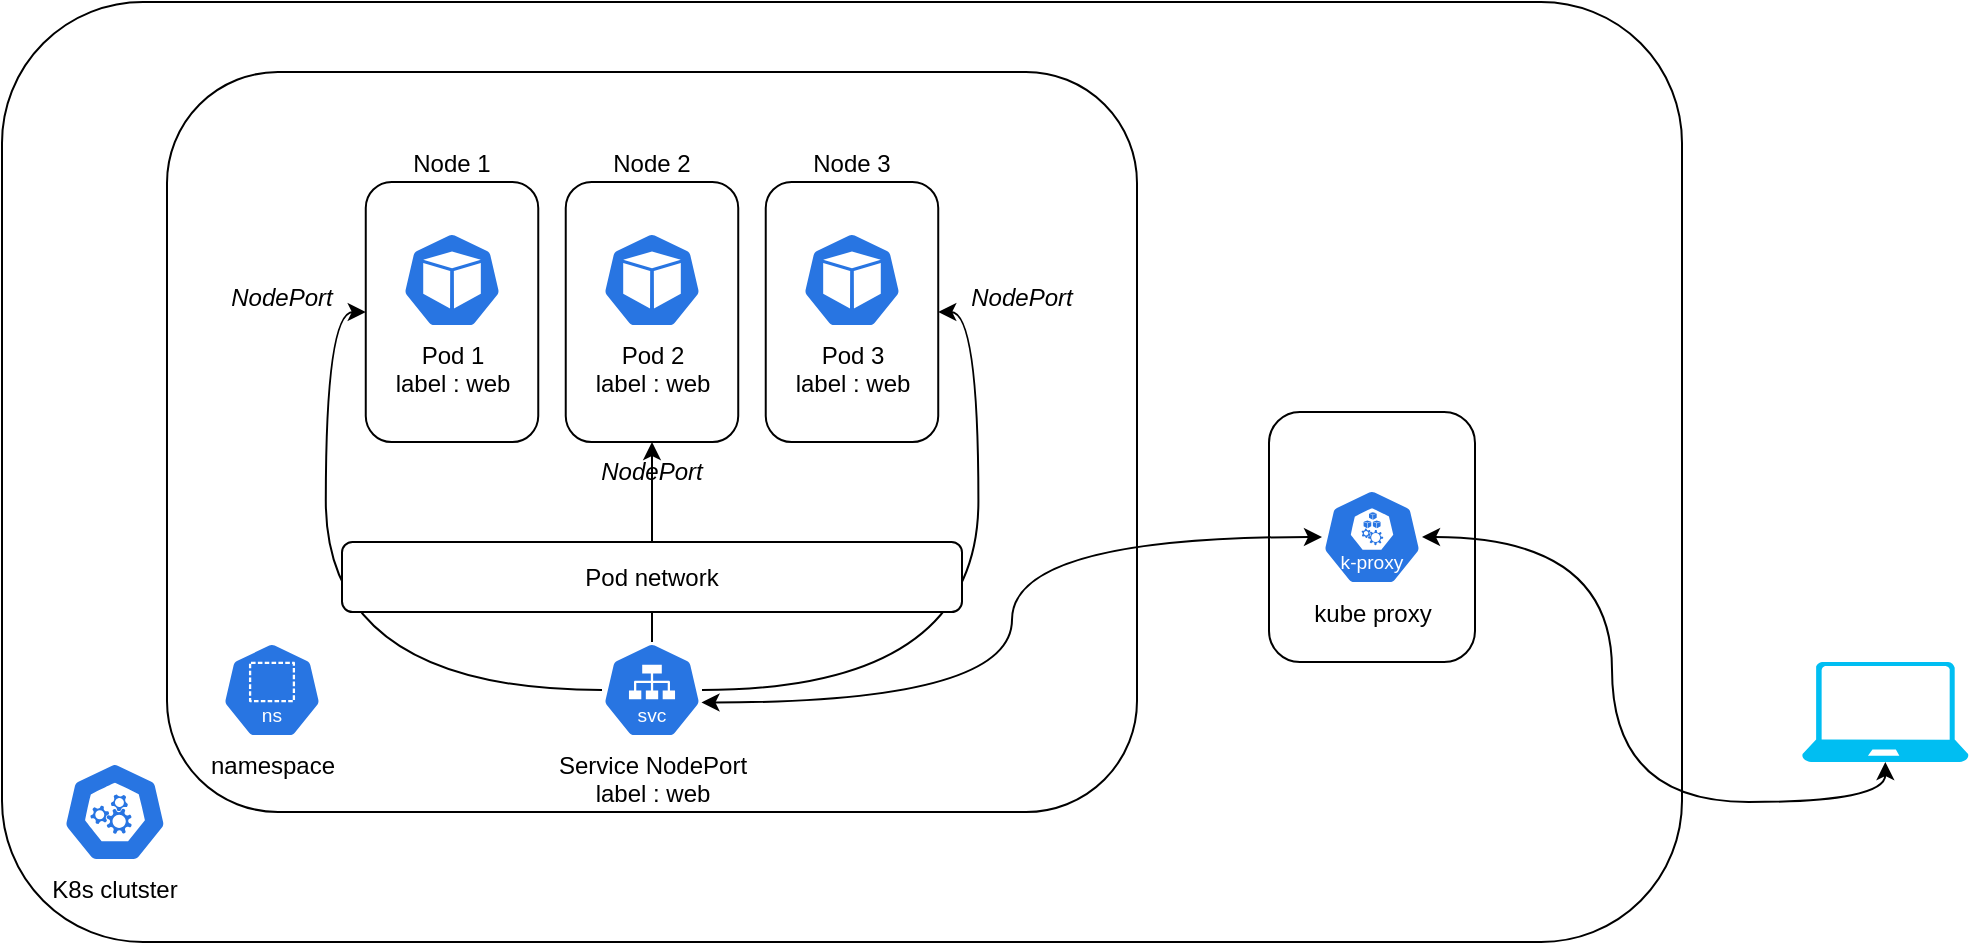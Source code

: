 <mxfile version="24.7.17">
  <diagram name="Page-1" id="6IyTYUzncKEAiaKfEHQ4">
    <mxGraphModel dx="1207" dy="726" grid="1" gridSize="10" guides="1" tooltips="1" connect="1" arrows="1" fold="1" page="1" pageScale="1" pageWidth="827" pageHeight="1169" math="0" shadow="0">
      <root>
        <mxCell id="0" />
        <mxCell id="1" parent="0" />
        <mxCell id="hNU-DkRJmX0IVGSSHYW9-12" value="" style="rounded=1;whiteSpace=wrap;html=1;" parent="1" vertex="1">
          <mxGeometry x="287.5" y="160" width="95" height="156" as="geometry" />
        </mxCell>
        <mxCell id="hNU-DkRJmX0IVGSSHYW9-1" value="" style="rounded=1;whiteSpace=wrap;html=1;" parent="1" vertex="1">
          <mxGeometry x="110" y="90" width="840" height="470" as="geometry" />
        </mxCell>
        <mxCell id="hNU-DkRJmX0IVGSSHYW9-2" value="K8s clutster" style="aspect=fixed;sketch=0;html=1;dashed=0;whitespace=wrap;verticalLabelPosition=bottom;verticalAlign=top;fillColor=#2875E2;strokeColor=#ffffff;points=[[0.005,0.63,0],[0.1,0.2,0],[0.9,0.2,0],[0.5,0,0],[0.995,0.63,0],[0.72,0.99,0],[0.5,1,0],[0.28,0.99,0]];shape=mxgraph.kubernetes.icon2;prIcon=control_plane" parent="1" vertex="1">
          <mxGeometry x="140.42" y="470" width="52.08" height="50" as="geometry" />
        </mxCell>
        <mxCell id="hNU-DkRJmX0IVGSSHYW9-4" value="Namespace" style="aspect=fixed;sketch=0;html=1;dashed=0;whitespace=wrap;verticalLabelPosition=bottom;verticalAlign=top;fillColor=#2875E2;strokeColor=#ffffff;points=[[0.005,0.63,0],[0.1,0.2,0],[0.9,0.2,0],[0.5,0,0],[0.995,0.63,0],[0.72,0.99,0],[0.5,1,0],[0.28,0.99,0]];shape=mxgraph.kubernetes.icon2;prIcon=ns" parent="1" vertex="1">
          <mxGeometry x="230" y="400" width="50" height="48" as="geometry" />
        </mxCell>
        <mxCell id="hNU-DkRJmX0IVGSSHYW9-3" value="" style="rounded=1;whiteSpace=wrap;html=1;" parent="1" vertex="1">
          <mxGeometry x="192.5" y="125" width="485" height="370" as="geometry" />
        </mxCell>
        <mxCell id="hNU-DkRJmX0IVGSSHYW9-13" value="Node 1" style="rounded=1;whiteSpace=wrap;html=1;labelPosition=center;verticalLabelPosition=top;align=center;verticalAlign=bottom;" parent="1" vertex="1">
          <mxGeometry x="291.88" y="180" width="86.25" height="130" as="geometry" />
        </mxCell>
        <mxCell id="hNU-DkRJmX0IVGSSHYW9-19" style="edgeStyle=orthogonalEdgeStyle;rounded=0;orthogonalLoop=1;jettySize=auto;html=1;entryX=0;entryY=0.5;entryDx=0;entryDy=0;curved=1;" parent="1" source="hNU-DkRJmX0IVGSSHYW9-8" target="hNU-DkRJmX0IVGSSHYW9-13" edge="1">
          <mxGeometry relative="1" as="geometry" />
        </mxCell>
        <mxCell id="hNU-DkRJmX0IVGSSHYW9-20" style="edgeStyle=orthogonalEdgeStyle;rounded=0;orthogonalLoop=1;jettySize=auto;html=1;entryX=1;entryY=0.5;entryDx=0;entryDy=0;curved=1;" parent="1" source="hNU-DkRJmX0IVGSSHYW9-8" target="hNU-DkRJmX0IVGSSHYW9-18" edge="1">
          <mxGeometry relative="1" as="geometry" />
        </mxCell>
        <mxCell id="hNU-DkRJmX0IVGSSHYW9-21" style="edgeStyle=orthogonalEdgeStyle;rounded=0;orthogonalLoop=1;jettySize=auto;html=1;entryX=0.5;entryY=1;entryDx=0;entryDy=0;curved=1;" parent="1" source="hNU-DkRJmX0IVGSSHYW9-8" target="hNU-DkRJmX0IVGSSHYW9-17" edge="1">
          <mxGeometry relative="1" as="geometry" />
        </mxCell>
        <mxCell id="hNU-DkRJmX0IVGSSHYW9-8" value="Service NodePort&lt;div&gt;label : web&lt;/div&gt;" style="aspect=fixed;sketch=0;html=1;dashed=0;whitespace=wrap;verticalLabelPosition=bottom;verticalAlign=top;fillColor=#2875E2;strokeColor=#ffffff;points=[[0.005,0.63,0],[0.1,0.2,0],[0.9,0.2,0],[0.5,0,0],[0.995,0.63,0],[0.72,0.99,0],[0.5,1,0],[0.28,0.99,0]];shape=mxgraph.kubernetes.icon2;kubernetesLabel=1;prIcon=svc" parent="1" vertex="1">
          <mxGeometry x="410" y="410" width="50" height="48" as="geometry" />
        </mxCell>
        <mxCell id="hNU-DkRJmX0IVGSSHYW9-9" value="Pod 1&lt;div&gt;label : web&lt;/div&gt;" style="aspect=fixed;sketch=0;html=1;dashed=0;whitespace=wrap;verticalLabelPosition=bottom;verticalAlign=top;fillColor=#2875E2;strokeColor=#ffffff;points=[[0.005,0.63,0],[0.1,0.2,0],[0.9,0.2,0],[0.5,0,0],[0.995,0.63,0],[0.72,0.99,0],[0.5,1,0],[0.28,0.99,0]];shape=mxgraph.kubernetes.icon2;prIcon=pod" parent="1" vertex="1">
          <mxGeometry x="310.01" y="205" width="50" height="48" as="geometry" />
        </mxCell>
        <mxCell id="hNU-DkRJmX0IVGSSHYW9-18" value="Node 3" style="rounded=1;whiteSpace=wrap;html=1;labelPosition=center;verticalLabelPosition=top;align=center;verticalAlign=bottom;" parent="1" vertex="1">
          <mxGeometry x="491.87" y="180" width="86.25" height="130" as="geometry" />
        </mxCell>
        <mxCell id="hNU-DkRJmX0IVGSSHYW9-17" value="Node 2" style="rounded=1;whiteSpace=wrap;html=1;labelPosition=center;verticalLabelPosition=top;align=center;verticalAlign=bottom;" parent="1" vertex="1">
          <mxGeometry x="391.87" y="180" width="86.25" height="130" as="geometry" />
        </mxCell>
        <mxCell id="hNU-DkRJmX0IVGSSHYW9-10" value="Pod 2&lt;div&gt;label : web&lt;br&gt;&lt;/div&gt;" style="aspect=fixed;sketch=0;html=1;dashed=0;whitespace=wrap;verticalLabelPosition=bottom;verticalAlign=top;fillColor=#2875E2;strokeColor=#ffffff;points=[[0.005,0.63,0],[0.1,0.2,0],[0.9,0.2,0],[0.5,0,0],[0.995,0.63,0],[0.72,0.99,0],[0.5,1,0],[0.28,0.99,0]];shape=mxgraph.kubernetes.icon2;prIcon=pod" parent="1" vertex="1">
          <mxGeometry x="410" y="205" width="50" height="48" as="geometry" />
        </mxCell>
        <mxCell id="hNU-DkRJmX0IVGSSHYW9-11" value="Pod 3&lt;div&gt;label : web&lt;br&gt;&lt;/div&gt;" style="aspect=fixed;sketch=0;html=1;dashed=0;whitespace=wrap;verticalLabelPosition=bottom;verticalAlign=top;fillColor=#2875E2;strokeColor=#ffffff;points=[[0.005,0.63,0],[0.1,0.2,0],[0.9,0.2,0],[0.5,0,0],[0.995,0.63,0],[0.72,0.99,0],[0.5,1,0],[0.28,0.99,0]];shape=mxgraph.kubernetes.icon2;prIcon=pod" parent="1" vertex="1">
          <mxGeometry x="509.99" y="205" width="50" height="48" as="geometry" />
        </mxCell>
        <mxCell id="hNU-DkRJmX0IVGSSHYW9-22" value="&lt;i&gt;NodePort&lt;/i&gt;" style="text;strokeColor=none;align=center;fillColor=none;html=1;verticalAlign=middle;whiteSpace=wrap;rounded=0;" parent="1" vertex="1">
          <mxGeometry x="220" y="223" width="60" height="30" as="geometry" />
        </mxCell>
        <mxCell id="hNU-DkRJmX0IVGSSHYW9-23" value="&lt;i&gt;NodePort&lt;/i&gt;" style="text;strokeColor=none;align=center;fillColor=none;html=1;verticalAlign=middle;whiteSpace=wrap;rounded=0;" parent="1" vertex="1">
          <mxGeometry x="405" y="310" width="60" height="30" as="geometry" />
        </mxCell>
        <mxCell id="hNU-DkRJmX0IVGSSHYW9-24" value="&lt;i&gt;NodePort&lt;/i&gt;" style="text;strokeColor=none;align=center;fillColor=none;html=1;verticalAlign=middle;whiteSpace=wrap;rounded=0;" parent="1" vertex="1">
          <mxGeometry x="590" y="223" width="60" height="30" as="geometry" />
        </mxCell>
        <mxCell id="hNU-DkRJmX0IVGSSHYW9-25" value="namespace" style="aspect=fixed;sketch=0;html=1;dashed=0;whitespace=wrap;verticalLabelPosition=bottom;verticalAlign=top;fillColor=#2875E2;strokeColor=#ffffff;points=[[0.005,0.63,0],[0.1,0.2,0],[0.9,0.2,0],[0.5,0,0],[0.995,0.63,0],[0.72,0.99,0],[0.5,1,0],[0.28,0.99,0]];shape=mxgraph.kubernetes.icon2;kubernetesLabel=1;prIcon=ns" parent="1" vertex="1">
          <mxGeometry x="220" y="410" width="50" height="48" as="geometry" />
        </mxCell>
        <mxCell id="BfhuEZ7SeOQfhyiTkq6h-1" value="" style="rounded=1;whiteSpace=wrap;html=1;" vertex="1" parent="1">
          <mxGeometry x="743.5" y="295" width="103" height="125" as="geometry" />
        </mxCell>
        <mxCell id="BfhuEZ7SeOQfhyiTkq6h-2" value="kube proxy" style="aspect=fixed;sketch=0;html=1;dashed=0;whitespace=wrap;verticalLabelPosition=bottom;verticalAlign=top;fillColor=#2875E2;strokeColor=#ffffff;points=[[0.005,0.63,0],[0.1,0.2,0],[0.9,0.2,0],[0.5,0,0],[0.995,0.63,0],[0.72,0.99,0],[0.5,1,0],[0.28,0.99,0]];shape=mxgraph.kubernetes.icon2;kubernetesLabel=1;prIcon=k_proxy" vertex="1" parent="1">
          <mxGeometry x="770" y="333.5" width="50" height="48" as="geometry" />
        </mxCell>
        <mxCell id="BfhuEZ7SeOQfhyiTkq6h-4" value="" style="verticalLabelPosition=bottom;html=1;verticalAlign=top;align=center;strokeColor=none;fillColor=#00BEF2;shape=mxgraph.azure.laptop;pointerEvents=1;" vertex="1" parent="1">
          <mxGeometry x="1010" y="420" width="83.33" height="50" as="geometry" />
        </mxCell>
        <mxCell id="BfhuEZ7SeOQfhyiTkq6h-5" style="edgeStyle=orthogonalEdgeStyle;rounded=0;orthogonalLoop=1;jettySize=auto;html=1;entryX=0.5;entryY=1;entryDx=0;entryDy=0;entryPerimeter=0;curved=1;endArrow=classic;endFill=1;startArrow=classic;startFill=1;" edge="1" parent="1" source="BfhuEZ7SeOQfhyiTkq6h-2" target="BfhuEZ7SeOQfhyiTkq6h-4">
          <mxGeometry relative="1" as="geometry" />
        </mxCell>
        <mxCell id="BfhuEZ7SeOQfhyiTkq6h-8" style="edgeStyle=orthogonalEdgeStyle;rounded=0;orthogonalLoop=1;jettySize=auto;html=1;entryX=0.995;entryY=0.63;entryDx=0;entryDy=0;entryPerimeter=0;curved=1;startArrow=classic;startFill=1;" edge="1" parent="1" source="BfhuEZ7SeOQfhyiTkq6h-2" target="hNU-DkRJmX0IVGSSHYW9-8">
          <mxGeometry relative="1" as="geometry" />
        </mxCell>
        <mxCell id="BfhuEZ7SeOQfhyiTkq6h-9" value="Pod network" style="rounded=1;whiteSpace=wrap;html=1;" vertex="1" parent="1">
          <mxGeometry x="280" y="360" width="310" height="35" as="geometry" />
        </mxCell>
      </root>
    </mxGraphModel>
  </diagram>
</mxfile>
